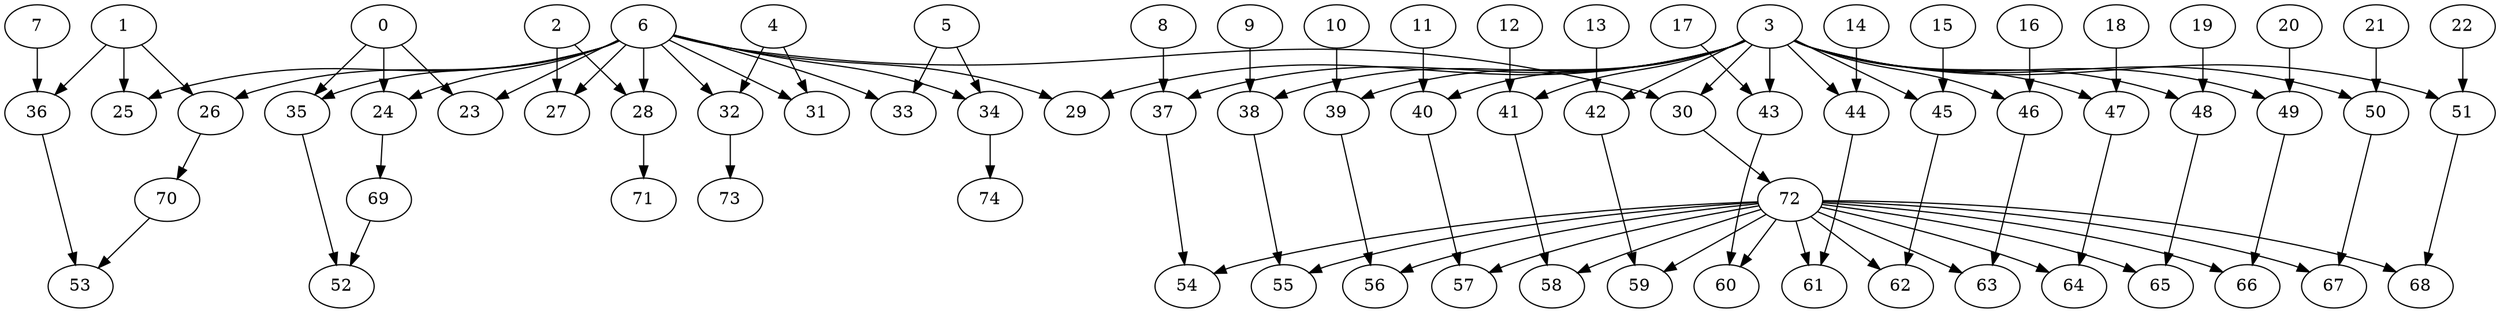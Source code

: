 digraph G {
0;
1;
2;
3;
4;
5;
6;
7;
8;
9;
10;
11;
12;
13;
14;
15;
16;
17;
18;
19;
20;
21;
22;
23;
24;
25;
26;
27;
28;
29;
30;
31;
32;
33;
34;
35;
36;
37;
38;
39;
40;
41;
42;
43;
44;
45;
46;
47;
48;
49;
50;
51;
52;
53;
54;
55;
56;
57;
58;
59;
60;
61;
62;
63;
64;
65;
66;
67;
68;
69;
70;
71;
72;
73;
74;
6->23 ;
0->23 ;
6->24 ;
0->24 ;
6->25 ;
1->25 ;
6->26 ;
1->26 ;
6->27 ;
2->27 ;
6->28 ;
2->28 ;
6->29 ;
3->29 ;
6->30 ;
3->30 ;
6->31 ;
4->31 ;
6->32 ;
4->32 ;
6->33 ;
5->33 ;
6->34 ;
5->34 ;
6->35 ;
0->35 ;
7->36 ;
1->36 ;
8->37 ;
3->37 ;
9->38 ;
3->38 ;
10->39 ;
3->39 ;
11->40 ;
3->40 ;
12->41 ;
3->41 ;
13->42 ;
3->42 ;
17->43 ;
3->43 ;
14->44 ;
3->44 ;
15->45 ;
3->45 ;
16->46 ;
3->46 ;
18->47 ;
3->47 ;
19->48 ;
3->48 ;
20->49 ;
3->49 ;
21->50 ;
3->50 ;
22->51 ;
3->51 ;
35->52 ;
69->52 ;
36->53 ;
70->53 ;
37->54 ;
72->54 ;
38->55 ;
72->55 ;
39->56 ;
72->56 ;
40->57 ;
72->57 ;
41->58 ;
72->58 ;
42->59 ;
72->59 ;
43->60 ;
72->60 ;
44->61 ;
72->61 ;
45->62 ;
72->62 ;
46->63 ;
72->63 ;
47->64 ;
72->64 ;
48->65 ;
72->65 ;
49->66 ;
72->66 ;
50->67 ;
72->67 ;
51->68 ;
72->68 ;
24->69 ;
26->70 ;
28->71 ;
30->72 ;
32->73 ;
34->74 ;
}
